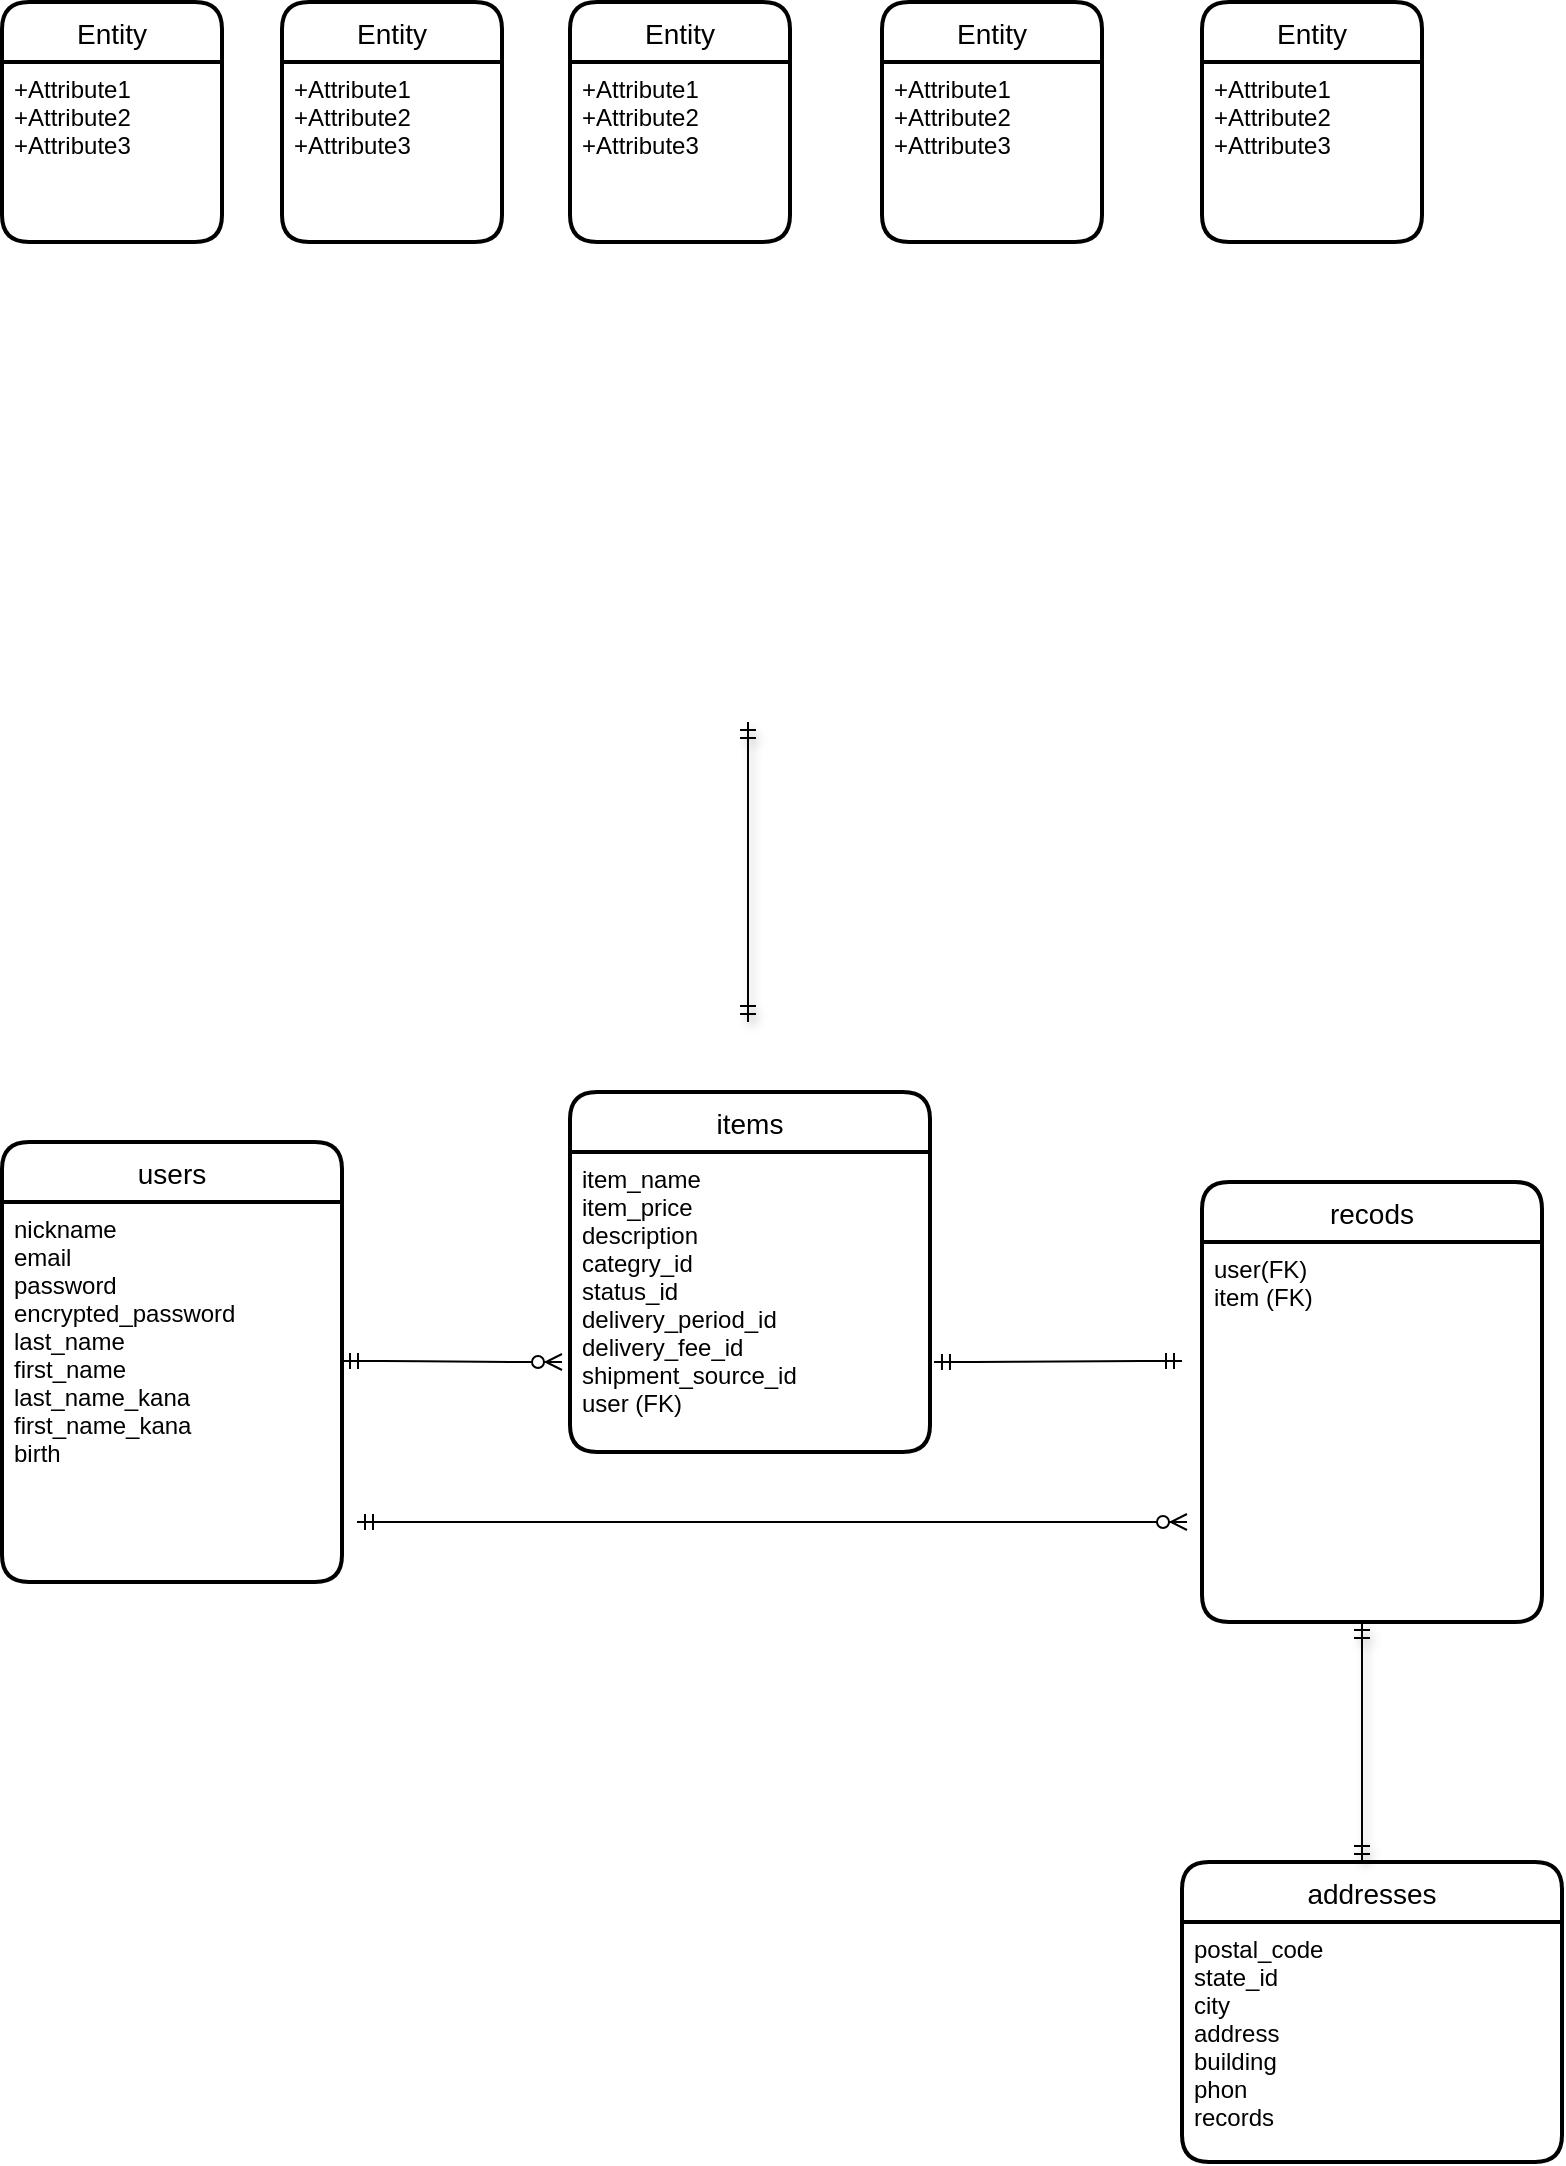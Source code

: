 <mxfile>
    <diagram id="MKth_qdR9ElKIkZnHiv7" name="ページ1">
        <mxGraphModel dx="1027" dy="904" grid="1" gridSize="10" guides="1" tooltips="1" connect="1" arrows="1" fold="1" page="1" pageScale="1" pageWidth="827" pageHeight="1169" math="0" shadow="0">
            <root>
                <mxCell id="0"/>
                <mxCell id="1" parent="0"/>
                <mxCell id="72" value="" style="edgeStyle=entityRelationEdgeStyle;fontSize=12;html=1;endArrow=ERzeroToMany;startArrow=ERmandOne;" parent="1" edge="1">
                    <mxGeometry width="100" height="100" relative="1" as="geometry">
                        <mxPoint x="210" y="719.5" as="sourcePoint"/>
                        <mxPoint x="320" y="720" as="targetPoint"/>
                    </mxGeometry>
                </mxCell>
                <mxCell id="73" value="" style="edgeStyle=entityRelationEdgeStyle;fontSize=12;html=1;endArrow=ERzeroToMany;startArrow=ERmandOne;rounded=1;" parent="1" edge="1">
                    <mxGeometry width="100" height="100" relative="1" as="geometry">
                        <mxPoint x="217.5" y="800" as="sourcePoint"/>
                        <mxPoint x="632.5" y="800" as="targetPoint"/>
                    </mxGeometry>
                </mxCell>
                <mxCell id="75" value="" style="edgeStyle=entityRelationEdgeStyle;fontSize=12;html=1;endArrow=ERmandOne;startArrow=ERmandOne;exitX=1.011;exitY=0.7;exitDx=0;exitDy=0;exitPerimeter=0;" parent="1" edge="1" source="114">
                    <mxGeometry width="100" height="100" relative="1" as="geometry">
                        <mxPoint x="534" y="719.5" as="sourcePoint"/>
                        <mxPoint x="630" y="719.5" as="targetPoint"/>
                    </mxGeometry>
                </mxCell>
                <mxCell id="111" value="recods" style="swimlane;childLayout=stackLayout;horizontal=1;startSize=30;horizontalStack=0;rounded=1;fontSize=14;fontStyle=0;strokeWidth=2;resizeParent=0;resizeLast=1;shadow=0;dashed=0;align=center;" parent="1" vertex="1">
                    <mxGeometry x="640" y="630" width="170" height="220" as="geometry"/>
                </mxCell>
                <mxCell id="112" value="user(FK)&#10;item (FK)&#10;" style="align=left;strokeColor=none;fillColor=none;spacingLeft=4;fontSize=12;verticalAlign=top;resizable=0;rotatable=0;part=1;" parent="111" vertex="1">
                    <mxGeometry y="30" width="170" height="190" as="geometry"/>
                </mxCell>
                <mxCell id="113" value="items" style="swimlane;childLayout=stackLayout;horizontal=1;startSize=30;horizontalStack=0;rounded=1;fontSize=14;fontStyle=0;strokeWidth=2;resizeParent=0;resizeLast=1;shadow=0;dashed=0;align=center;" parent="1" vertex="1">
                    <mxGeometry x="324" y="585" width="180" height="180" as="geometry"/>
                </mxCell>
                <mxCell id="114" value="item_name&#10;item_price&#10;description&#10;categry_id&#10;status_id&#10;delivery_period_id&#10;delivery_fee_id&#10;shipment_source_id&#10;user (FK)" style="align=left;strokeColor=none;fillColor=none;spacingLeft=4;fontSize=12;verticalAlign=top;resizable=0;rotatable=0;part=1;" parent="113" vertex="1">
                    <mxGeometry y="30" width="180" height="150" as="geometry"/>
                </mxCell>
                <mxCell id="115" value="users" style="swimlane;childLayout=stackLayout;horizontal=1;startSize=30;horizontalStack=0;rounded=1;fontSize=14;fontStyle=0;strokeWidth=2;resizeParent=0;resizeLast=1;shadow=0;dashed=0;align=center;" parent="1" vertex="1">
                    <mxGeometry x="40" y="610" width="170" height="220" as="geometry"/>
                </mxCell>
                <mxCell id="116" value="nickname&#10;email &#10;password&#10;encrypted_password&#10;last_name&#10;first_name&#10;last_name_kana&#10;first_name_kana&#10;birth" style="align=left;strokeColor=none;fillColor=none;spacingLeft=4;fontSize=12;verticalAlign=top;resizable=0;rotatable=0;part=1;" parent="115" vertex="1">
                    <mxGeometry y="30" width="170" height="190" as="geometry"/>
                </mxCell>
                <mxCell id="117" value="addresses" style="swimlane;childLayout=stackLayout;horizontal=1;startSize=30;horizontalStack=0;rounded=1;fontSize=14;fontStyle=0;strokeWidth=2;resizeParent=0;resizeLast=1;shadow=0;dashed=0;align=center;" parent="1" vertex="1">
                    <mxGeometry x="630" y="970" width="190" height="150" as="geometry"/>
                </mxCell>
                <mxCell id="118" value="postal_code&#10;state_id&#10;city&#10;address&#10;building&#10;phon&#10;records" style="align=left;strokeColor=none;fillColor=none;spacingLeft=4;fontSize=12;verticalAlign=top;resizable=0;rotatable=0;part=1;" parent="117" vertex="1">
                    <mxGeometry y="30" width="190" height="120" as="geometry"/>
                </mxCell>
                <mxCell id="125" value="Entity" style="swimlane;childLayout=stackLayout;horizontal=1;startSize=30;horizontalStack=0;rounded=1;fontSize=14;fontStyle=0;strokeWidth=2;resizeParent=0;resizeLast=1;shadow=0;dashed=0;align=center;" vertex="1" parent="1">
                    <mxGeometry x="324" y="40" width="110" height="120" as="geometry"/>
                </mxCell>
                <mxCell id="126" value="+Attribute1&#10;+Attribute2&#10;+Attribute3" style="align=left;strokeColor=none;fillColor=none;spacingLeft=4;fontSize=12;verticalAlign=top;resizable=0;rotatable=0;part=1;" vertex="1" parent="125">
                    <mxGeometry y="30" width="110" height="90" as="geometry"/>
                </mxCell>
                <mxCell id="127" value="Entity" style="swimlane;childLayout=stackLayout;horizontal=1;startSize=30;horizontalStack=0;rounded=1;fontSize=14;fontStyle=0;strokeWidth=2;resizeParent=0;resizeLast=1;shadow=0;dashed=0;align=center;" vertex="1" parent="1">
                    <mxGeometry x="480" y="40" width="110" height="120" as="geometry"/>
                </mxCell>
                <mxCell id="128" value="+Attribute1&#10;+Attribute2&#10;+Attribute3" style="align=left;strokeColor=none;fillColor=none;spacingLeft=4;fontSize=12;verticalAlign=top;resizable=0;rotatable=0;part=1;" vertex="1" parent="127">
                    <mxGeometry y="30" width="110" height="90" as="geometry"/>
                </mxCell>
                <mxCell id="129" value="Entity" style="swimlane;childLayout=stackLayout;horizontal=1;startSize=30;horizontalStack=0;rounded=1;fontSize=14;fontStyle=0;strokeWidth=2;resizeParent=0;resizeLast=1;shadow=0;dashed=0;align=center;" vertex="1" parent="1">
                    <mxGeometry x="640" y="40" width="110" height="120" as="geometry"/>
                </mxCell>
                <mxCell id="130" value="+Attribute1&#10;+Attribute2&#10;+Attribute3" style="align=left;strokeColor=none;fillColor=none;spacingLeft=4;fontSize=12;verticalAlign=top;resizable=0;rotatable=0;part=1;" vertex="1" parent="129">
                    <mxGeometry y="30" width="110" height="90" as="geometry"/>
                </mxCell>
                <mxCell id="131" value="Entity" style="swimlane;childLayout=stackLayout;horizontal=1;startSize=30;horizontalStack=0;rounded=1;fontSize=14;fontStyle=0;strokeWidth=2;resizeParent=0;resizeLast=1;shadow=0;dashed=0;align=center;" vertex="1" parent="1">
                    <mxGeometry x="180" y="40" width="110" height="120" as="geometry"/>
                </mxCell>
                <mxCell id="132" value="+Attribute1&#10;+Attribute2&#10;+Attribute3" style="align=left;strokeColor=none;fillColor=none;spacingLeft=4;fontSize=12;verticalAlign=top;resizable=0;rotatable=0;part=1;" vertex="1" parent="131">
                    <mxGeometry y="30" width="110" height="90" as="geometry"/>
                </mxCell>
                <mxCell id="133" value="Entity" style="swimlane;childLayout=stackLayout;horizontal=1;startSize=30;horizontalStack=0;rounded=1;fontSize=14;fontStyle=0;strokeWidth=2;resizeParent=0;resizeLast=1;shadow=0;dashed=0;align=center;" vertex="1" parent="1">
                    <mxGeometry x="40" y="40" width="110" height="120" as="geometry"/>
                </mxCell>
                <mxCell id="134" value="+Attribute1&#10;+Attribute2&#10;+Attribute3" style="align=left;strokeColor=none;fillColor=none;spacingLeft=4;fontSize=12;verticalAlign=top;resizable=0;rotatable=0;part=1;" vertex="1" parent="133">
                    <mxGeometry y="30" width="110" height="90" as="geometry"/>
                </mxCell>
                <mxCell id="140" value="" style="endArrow=ERmandOne;html=1;rounded=0;shadow=1;startArrow=ERmandOne;startFill=0;endFill=0;" edge="1" parent="1">
                    <mxGeometry relative="1" as="geometry">
                        <mxPoint x="413" y="400" as="sourcePoint"/>
                        <mxPoint x="413" y="550" as="targetPoint"/>
                        <Array as="points"/>
                    </mxGeometry>
                </mxCell>
                <mxCell id="145" value="" style="endArrow=ERmandOne;html=1;rounded=0;shadow=1;startArrow=ERmandOne;startFill=0;endFill=0;" edge="1" parent="1">
                    <mxGeometry relative="1" as="geometry">
                        <mxPoint x="720" y="850" as="sourcePoint"/>
                        <mxPoint x="720" y="970" as="targetPoint"/>
                        <Array as="points"/>
                    </mxGeometry>
                </mxCell>
            </root>
        </mxGraphModel>
    </diagram>
</mxfile>